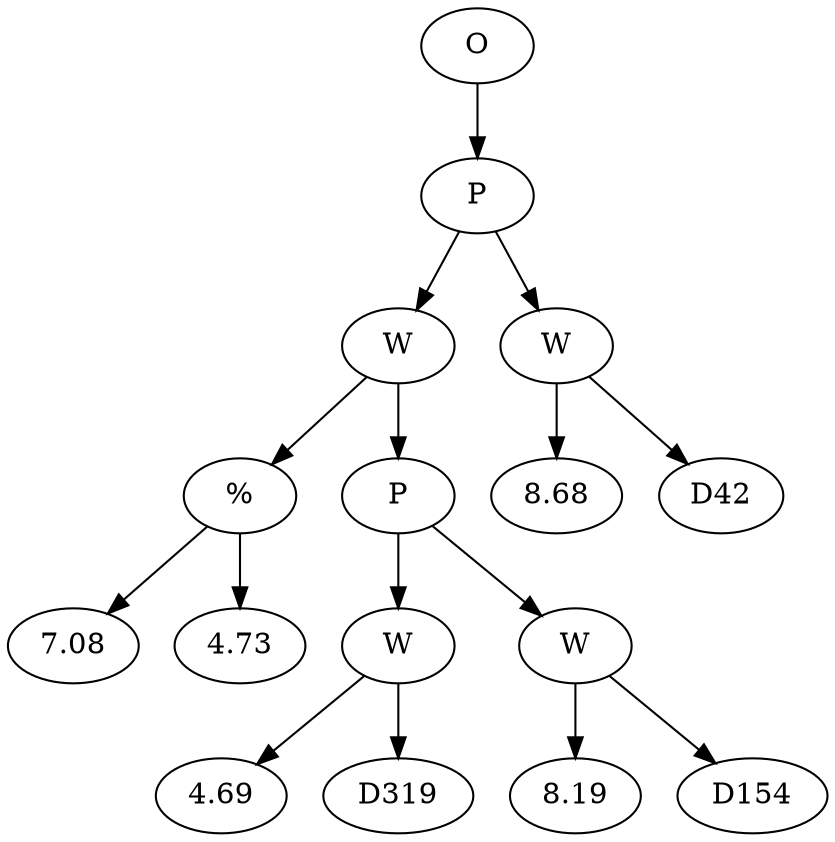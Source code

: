 // Tree
digraph {
	17680533 [label=O]
	17680534 [label=P]
	17680533 -> 17680534
	17680535 [label=W]
	17680534 -> 17680535
	17680536 [label="%"]
	17680535 -> 17680536
	17680537 [label=7.08]
	17680536 -> 17680537
	17680538 [label=4.73]
	17680536 -> 17680538
	17680539 [label=P]
	17680535 -> 17680539
	17680540 [label=W]
	17680539 -> 17680540
	17680541 [label=4.69]
	17680540 -> 17680541
	17680542 [label=D319]
	17680540 -> 17680542
	17680543 [label=W]
	17680539 -> 17680543
	17680544 [label=8.19]
	17680543 -> 17680544
	17680545 [label=D154]
	17680543 -> 17680545
	17680546 [label=W]
	17680534 -> 17680546
	17680547 [label=8.68]
	17680546 -> 17680547
	17680548 [label=D42]
	17680546 -> 17680548
}
